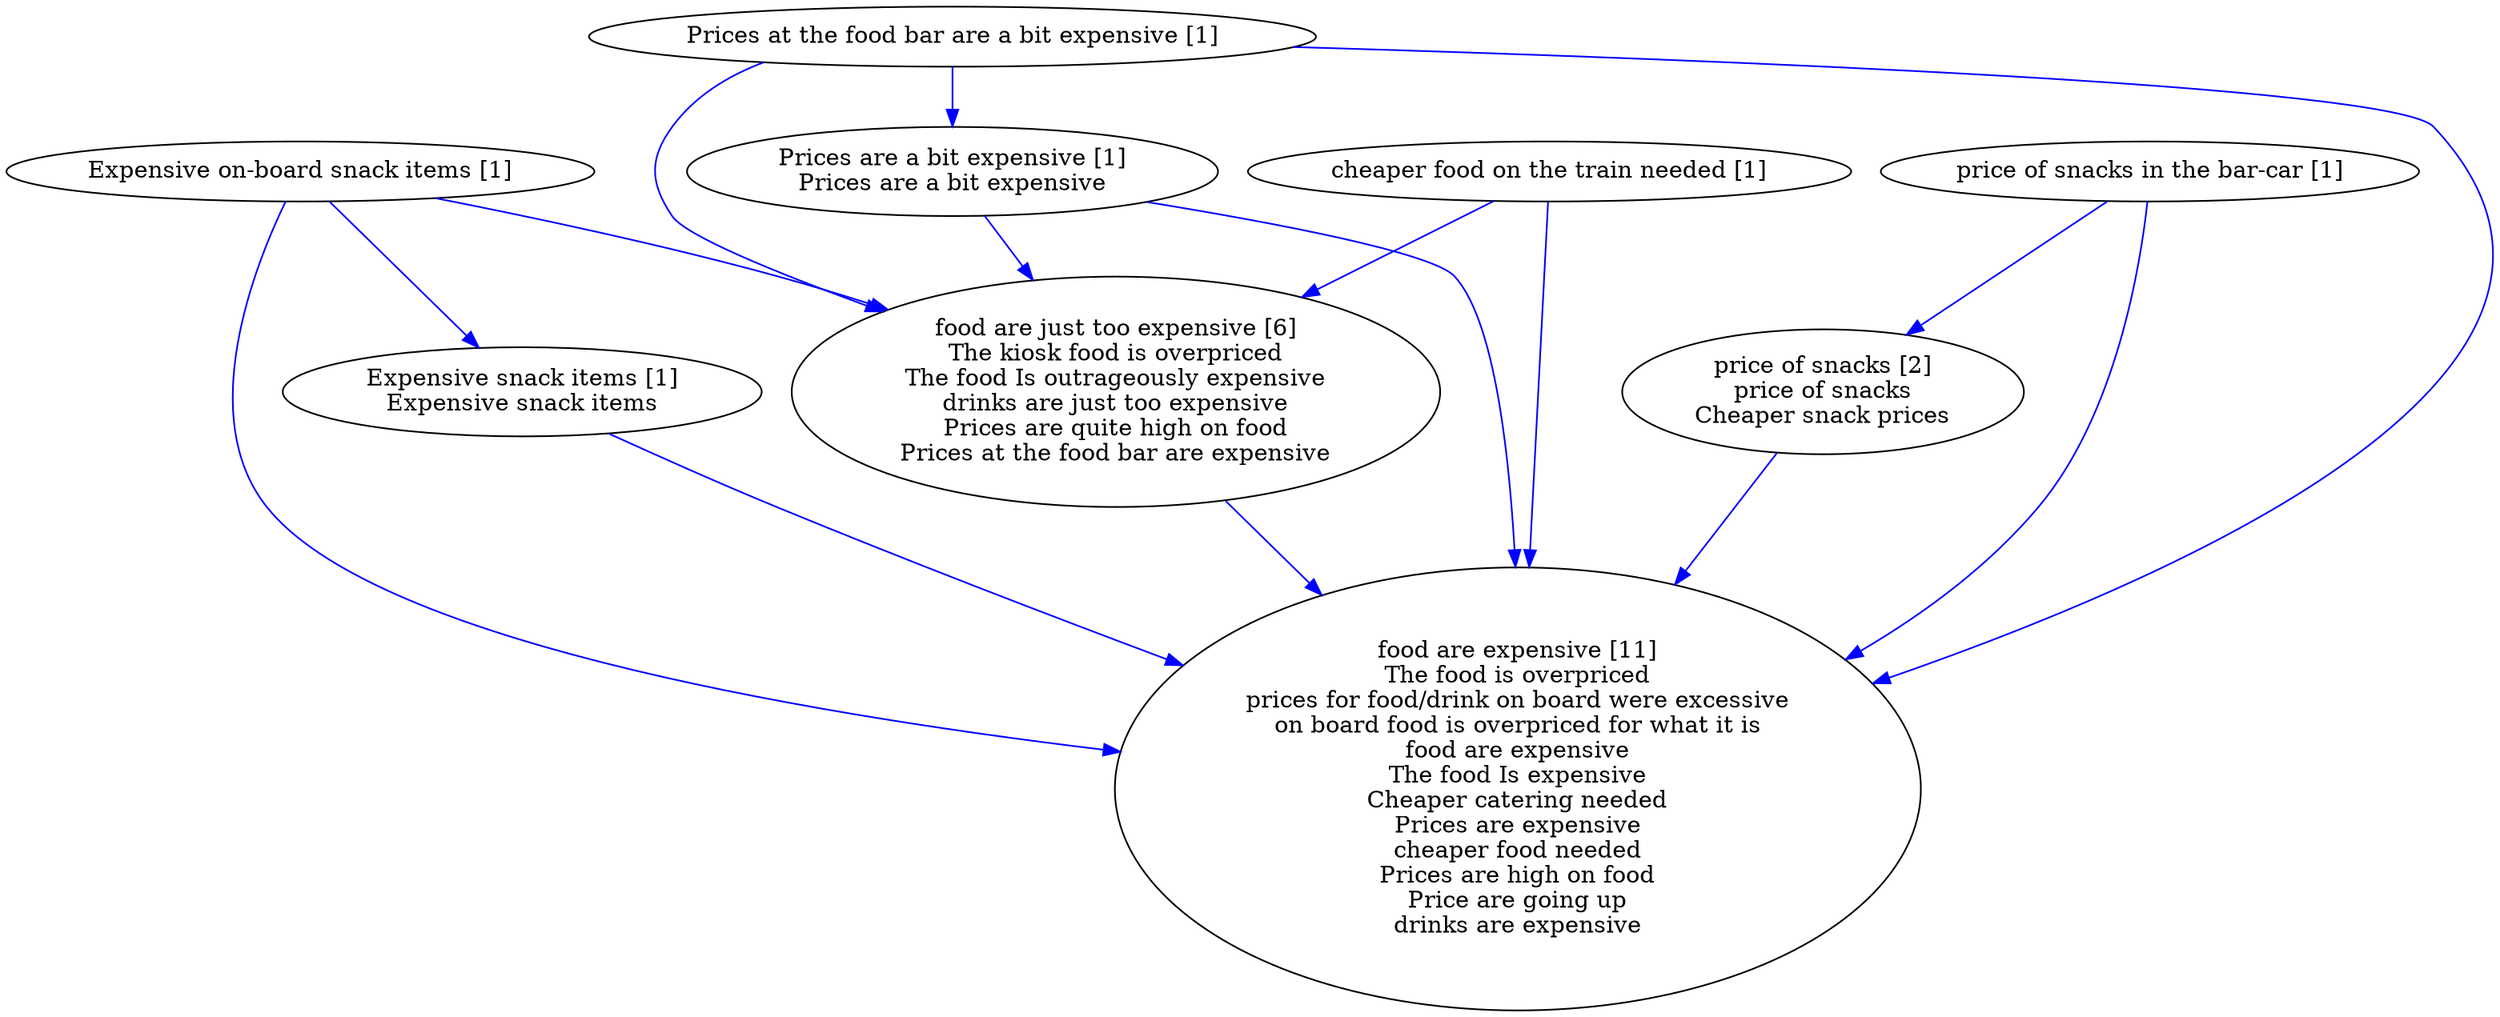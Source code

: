 digraph collapsedGraph {
"food are just too expensive [6]\nThe kiosk food is overpriced\nThe food Is outrageously expensive\ndrinks are just too expensive\nPrices are quite high on food\nPrices at the food bar are expensive""price of snacks [2]\nprice of snacks\nCheaper snack prices""food are expensive [11]\nThe food is overpriced\nprices for food/drink on board were excessive\non board food is overpriced for what it is\nfood are expensive\nThe food Is expensive\nCheaper catering needed\nPrices are expensive\ncheaper food needed\nPrices are high on food\nPrice are going up\ndrinks are expensive""Expensive on-board snack items [1]""Expensive snack items [1]\nExpensive snack items""Prices at the food bar are a bit expensive [1]""Prices are a bit expensive [1]\nPrices are a bit expensive""cheaper food on the train needed [1]""price of snacks in the bar-car [1]""Expensive on-board snack items [1]" -> "Expensive snack items [1]\nExpensive snack items" [color=blue]
"Prices at the food bar are a bit expensive [1]" -> "Prices are a bit expensive [1]\nPrices are a bit expensive" [color=blue]
"Expensive on-board snack items [1]" -> "food are just too expensive [6]\nThe kiosk food is overpriced\nThe food Is outrageously expensive\ndrinks are just too expensive\nPrices are quite high on food\nPrices at the food bar are expensive" [color=blue]
"Prices at the food bar are a bit expensive [1]" -> "food are just too expensive [6]\nThe kiosk food is overpriced\nThe food Is outrageously expensive\ndrinks are just too expensive\nPrices are quite high on food\nPrices at the food bar are expensive" [color=blue]
"cheaper food on the train needed [1]" -> "food are just too expensive [6]\nThe kiosk food is overpriced\nThe food Is outrageously expensive\ndrinks are just too expensive\nPrices are quite high on food\nPrices at the food bar are expensive" [color=blue]
"Prices are a bit expensive [1]\nPrices are a bit expensive" -> "food are just too expensive [6]\nThe kiosk food is overpriced\nThe food Is outrageously expensive\ndrinks are just too expensive\nPrices are quite high on food\nPrices at the food bar are expensive" [color=blue]
"price of snacks [2]\nprice of snacks\nCheaper snack prices" -> "food are expensive [11]\nThe food is overpriced\nprices for food/drink on board were excessive\non board food is overpriced for what it is\nfood are expensive\nThe food Is expensive\nCheaper catering needed\nPrices are expensive\ncheaper food needed\nPrices are high on food\nPrice are going up\ndrinks are expensive" [color=blue]
"Expensive on-board snack items [1]" -> "food are expensive [11]\nThe food is overpriced\nprices for food/drink on board were excessive\non board food is overpriced for what it is\nfood are expensive\nThe food Is expensive\nCheaper catering needed\nPrices are expensive\ncheaper food needed\nPrices are high on food\nPrice are going up\ndrinks are expensive" [color=blue]
"Expensive snack items [1]\nExpensive snack items" -> "food are expensive [11]\nThe food is overpriced\nprices for food/drink on board were excessive\non board food is overpriced for what it is\nfood are expensive\nThe food Is expensive\nCheaper catering needed\nPrices are expensive\ncheaper food needed\nPrices are high on food\nPrice are going up\ndrinks are expensive" [color=blue]
"food are just too expensive [6]\nThe kiosk food is overpriced\nThe food Is outrageously expensive\ndrinks are just too expensive\nPrices are quite high on food\nPrices at the food bar are expensive" -> "food are expensive [11]\nThe food is overpriced\nprices for food/drink on board were excessive\non board food is overpriced for what it is\nfood are expensive\nThe food Is expensive\nCheaper catering needed\nPrices are expensive\ncheaper food needed\nPrices are high on food\nPrice are going up\ndrinks are expensive" [color=blue]
"Prices at the food bar are a bit expensive [1]" -> "food are expensive [11]\nThe food is overpriced\nprices for food/drink on board were excessive\non board food is overpriced for what it is\nfood are expensive\nThe food Is expensive\nCheaper catering needed\nPrices are expensive\ncheaper food needed\nPrices are high on food\nPrice are going up\ndrinks are expensive" [color=blue]
"Prices are a bit expensive [1]\nPrices are a bit expensive" -> "food are expensive [11]\nThe food is overpriced\nprices for food/drink on board were excessive\non board food is overpriced for what it is\nfood are expensive\nThe food Is expensive\nCheaper catering needed\nPrices are expensive\ncheaper food needed\nPrices are high on food\nPrice are going up\ndrinks are expensive" [color=blue]
"cheaper food on the train needed [1]" -> "food are expensive [11]\nThe food is overpriced\nprices for food/drink on board were excessive\non board food is overpriced for what it is\nfood are expensive\nThe food Is expensive\nCheaper catering needed\nPrices are expensive\ncheaper food needed\nPrices are high on food\nPrice are going up\ndrinks are expensive" [color=blue]
"price of snacks in the bar-car [1]" -> "price of snacks [2]\nprice of snacks\nCheaper snack prices" [color=blue]
"price of snacks in the bar-car [1]" -> "food are expensive [11]\nThe food is overpriced\nprices for food/drink on board were excessive\non board food is overpriced for what it is\nfood are expensive\nThe food Is expensive\nCheaper catering needed\nPrices are expensive\ncheaper food needed\nPrices are high on food\nPrice are going up\ndrinks are expensive" [color=blue]
}